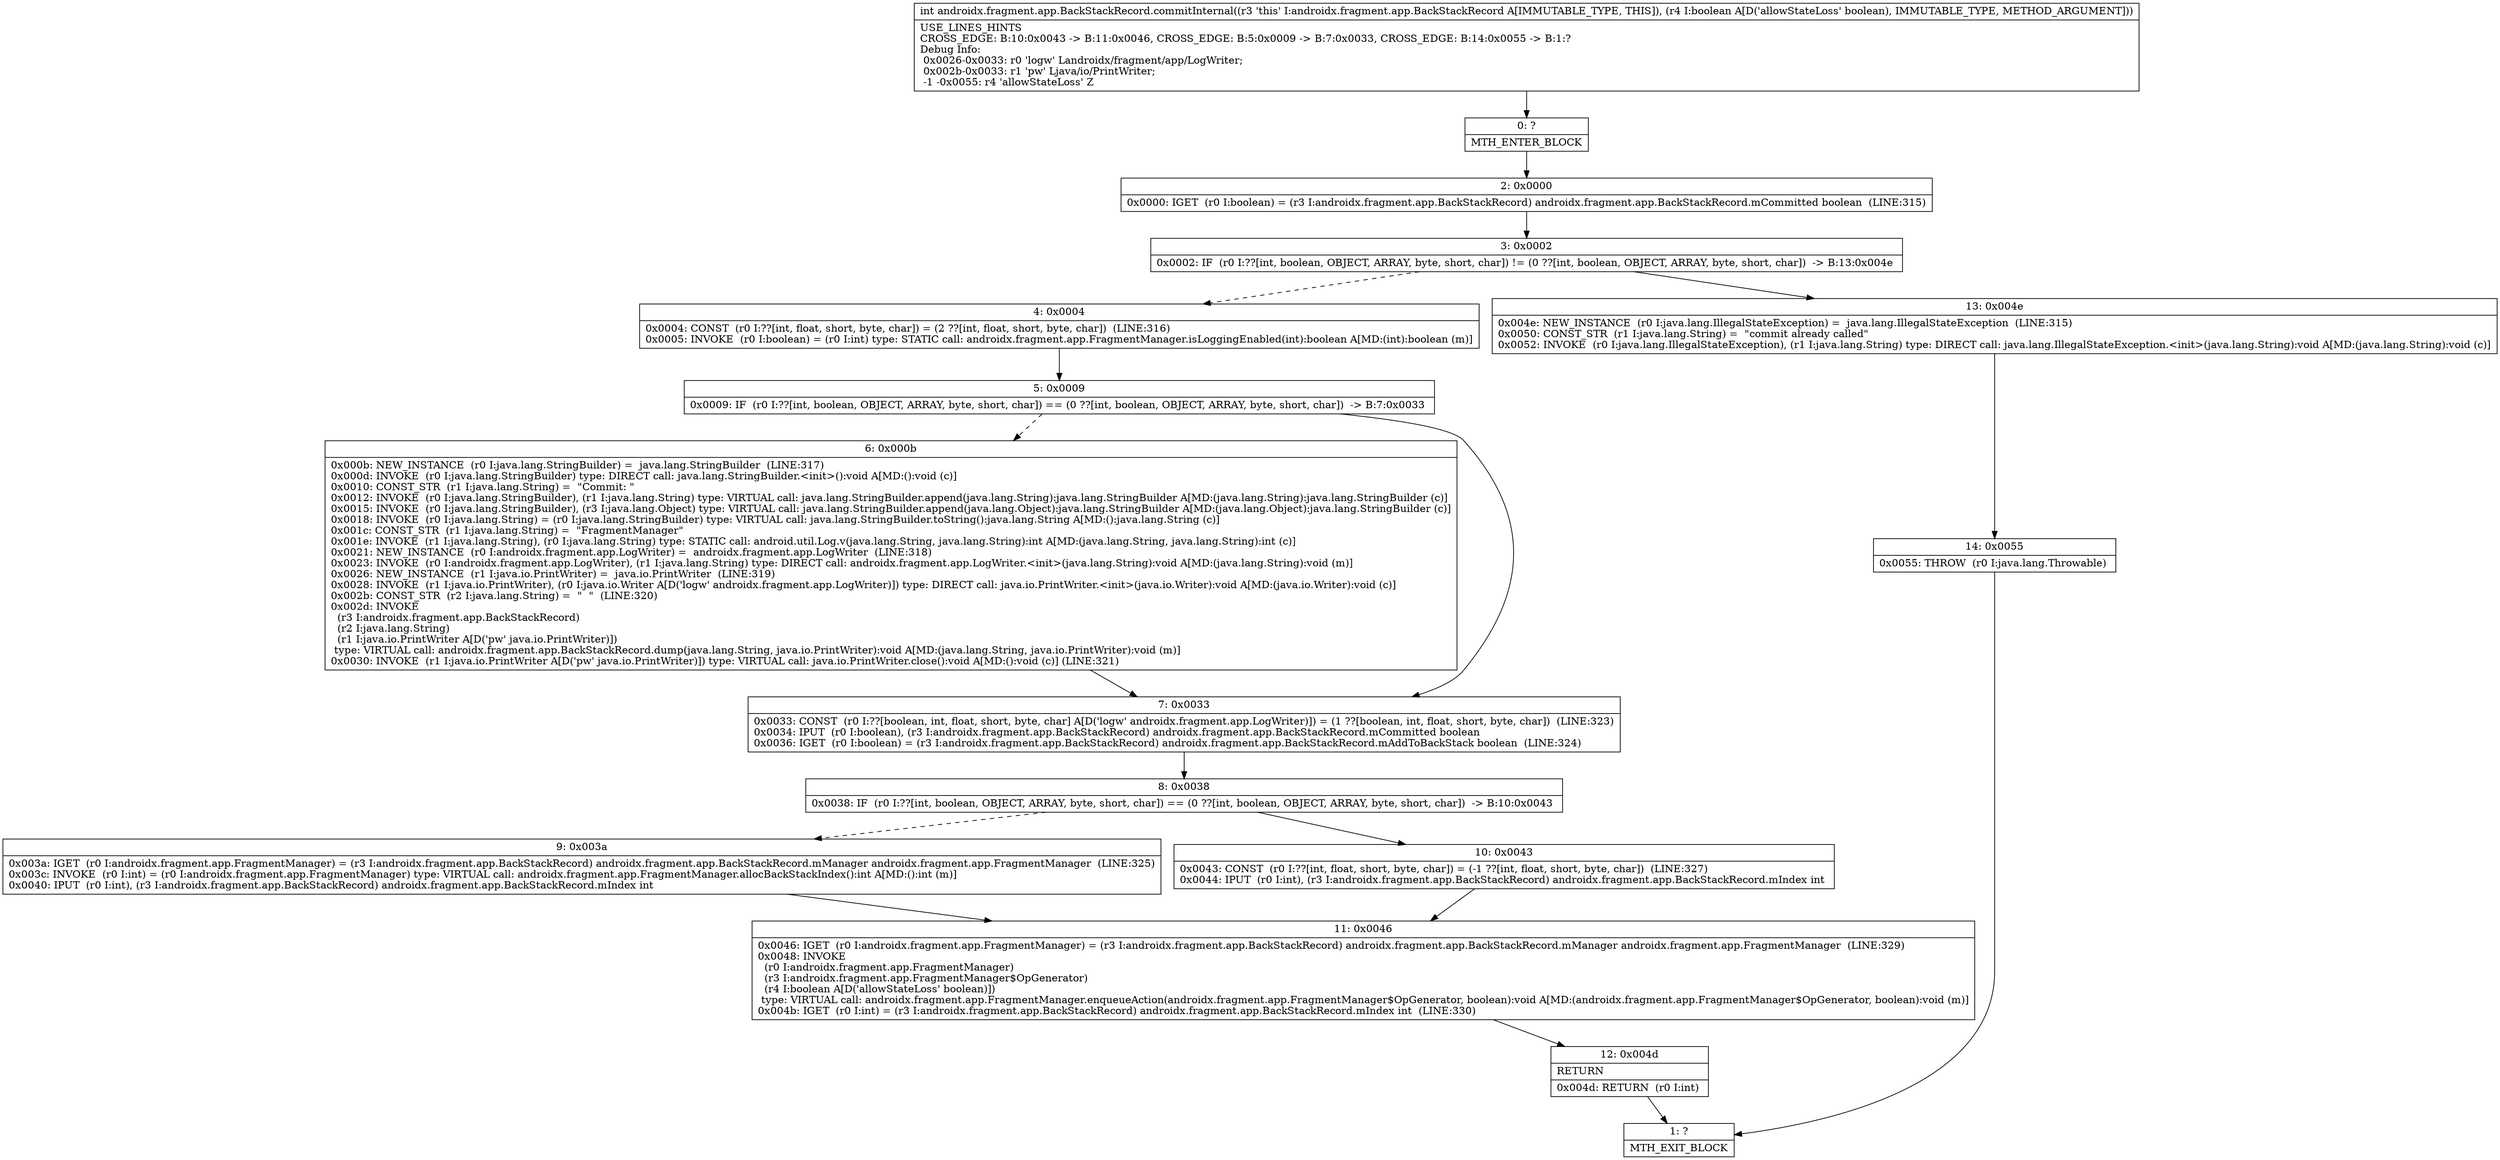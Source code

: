 digraph "CFG forandroidx.fragment.app.BackStackRecord.commitInternal(Z)I" {
Node_0 [shape=record,label="{0\:\ ?|MTH_ENTER_BLOCK\l}"];
Node_2 [shape=record,label="{2\:\ 0x0000|0x0000: IGET  (r0 I:boolean) = (r3 I:androidx.fragment.app.BackStackRecord) androidx.fragment.app.BackStackRecord.mCommitted boolean  (LINE:315)\l}"];
Node_3 [shape=record,label="{3\:\ 0x0002|0x0002: IF  (r0 I:??[int, boolean, OBJECT, ARRAY, byte, short, char]) != (0 ??[int, boolean, OBJECT, ARRAY, byte, short, char])  \-\> B:13:0x004e \l}"];
Node_4 [shape=record,label="{4\:\ 0x0004|0x0004: CONST  (r0 I:??[int, float, short, byte, char]) = (2 ??[int, float, short, byte, char])  (LINE:316)\l0x0005: INVOKE  (r0 I:boolean) = (r0 I:int) type: STATIC call: androidx.fragment.app.FragmentManager.isLoggingEnabled(int):boolean A[MD:(int):boolean (m)]\l}"];
Node_5 [shape=record,label="{5\:\ 0x0009|0x0009: IF  (r0 I:??[int, boolean, OBJECT, ARRAY, byte, short, char]) == (0 ??[int, boolean, OBJECT, ARRAY, byte, short, char])  \-\> B:7:0x0033 \l}"];
Node_6 [shape=record,label="{6\:\ 0x000b|0x000b: NEW_INSTANCE  (r0 I:java.lang.StringBuilder) =  java.lang.StringBuilder  (LINE:317)\l0x000d: INVOKE  (r0 I:java.lang.StringBuilder) type: DIRECT call: java.lang.StringBuilder.\<init\>():void A[MD:():void (c)]\l0x0010: CONST_STR  (r1 I:java.lang.String) =  \"Commit: \" \l0x0012: INVOKE  (r0 I:java.lang.StringBuilder), (r1 I:java.lang.String) type: VIRTUAL call: java.lang.StringBuilder.append(java.lang.String):java.lang.StringBuilder A[MD:(java.lang.String):java.lang.StringBuilder (c)]\l0x0015: INVOKE  (r0 I:java.lang.StringBuilder), (r3 I:java.lang.Object) type: VIRTUAL call: java.lang.StringBuilder.append(java.lang.Object):java.lang.StringBuilder A[MD:(java.lang.Object):java.lang.StringBuilder (c)]\l0x0018: INVOKE  (r0 I:java.lang.String) = (r0 I:java.lang.StringBuilder) type: VIRTUAL call: java.lang.StringBuilder.toString():java.lang.String A[MD:():java.lang.String (c)]\l0x001c: CONST_STR  (r1 I:java.lang.String) =  \"FragmentManager\" \l0x001e: INVOKE  (r1 I:java.lang.String), (r0 I:java.lang.String) type: STATIC call: android.util.Log.v(java.lang.String, java.lang.String):int A[MD:(java.lang.String, java.lang.String):int (c)]\l0x0021: NEW_INSTANCE  (r0 I:androidx.fragment.app.LogWriter) =  androidx.fragment.app.LogWriter  (LINE:318)\l0x0023: INVOKE  (r0 I:androidx.fragment.app.LogWriter), (r1 I:java.lang.String) type: DIRECT call: androidx.fragment.app.LogWriter.\<init\>(java.lang.String):void A[MD:(java.lang.String):void (m)]\l0x0026: NEW_INSTANCE  (r1 I:java.io.PrintWriter) =  java.io.PrintWriter  (LINE:319)\l0x0028: INVOKE  (r1 I:java.io.PrintWriter), (r0 I:java.io.Writer A[D('logw' androidx.fragment.app.LogWriter)]) type: DIRECT call: java.io.PrintWriter.\<init\>(java.io.Writer):void A[MD:(java.io.Writer):void (c)]\l0x002b: CONST_STR  (r2 I:java.lang.String) =  \"  \"  (LINE:320)\l0x002d: INVOKE  \l  (r3 I:androidx.fragment.app.BackStackRecord)\l  (r2 I:java.lang.String)\l  (r1 I:java.io.PrintWriter A[D('pw' java.io.PrintWriter)])\l type: VIRTUAL call: androidx.fragment.app.BackStackRecord.dump(java.lang.String, java.io.PrintWriter):void A[MD:(java.lang.String, java.io.PrintWriter):void (m)]\l0x0030: INVOKE  (r1 I:java.io.PrintWriter A[D('pw' java.io.PrintWriter)]) type: VIRTUAL call: java.io.PrintWriter.close():void A[MD:():void (c)] (LINE:321)\l}"];
Node_7 [shape=record,label="{7\:\ 0x0033|0x0033: CONST  (r0 I:??[boolean, int, float, short, byte, char] A[D('logw' androidx.fragment.app.LogWriter)]) = (1 ??[boolean, int, float, short, byte, char])  (LINE:323)\l0x0034: IPUT  (r0 I:boolean), (r3 I:androidx.fragment.app.BackStackRecord) androidx.fragment.app.BackStackRecord.mCommitted boolean \l0x0036: IGET  (r0 I:boolean) = (r3 I:androidx.fragment.app.BackStackRecord) androidx.fragment.app.BackStackRecord.mAddToBackStack boolean  (LINE:324)\l}"];
Node_8 [shape=record,label="{8\:\ 0x0038|0x0038: IF  (r0 I:??[int, boolean, OBJECT, ARRAY, byte, short, char]) == (0 ??[int, boolean, OBJECT, ARRAY, byte, short, char])  \-\> B:10:0x0043 \l}"];
Node_9 [shape=record,label="{9\:\ 0x003a|0x003a: IGET  (r0 I:androidx.fragment.app.FragmentManager) = (r3 I:androidx.fragment.app.BackStackRecord) androidx.fragment.app.BackStackRecord.mManager androidx.fragment.app.FragmentManager  (LINE:325)\l0x003c: INVOKE  (r0 I:int) = (r0 I:androidx.fragment.app.FragmentManager) type: VIRTUAL call: androidx.fragment.app.FragmentManager.allocBackStackIndex():int A[MD:():int (m)]\l0x0040: IPUT  (r0 I:int), (r3 I:androidx.fragment.app.BackStackRecord) androidx.fragment.app.BackStackRecord.mIndex int \l}"];
Node_11 [shape=record,label="{11\:\ 0x0046|0x0046: IGET  (r0 I:androidx.fragment.app.FragmentManager) = (r3 I:androidx.fragment.app.BackStackRecord) androidx.fragment.app.BackStackRecord.mManager androidx.fragment.app.FragmentManager  (LINE:329)\l0x0048: INVOKE  \l  (r0 I:androidx.fragment.app.FragmentManager)\l  (r3 I:androidx.fragment.app.FragmentManager$OpGenerator)\l  (r4 I:boolean A[D('allowStateLoss' boolean)])\l type: VIRTUAL call: androidx.fragment.app.FragmentManager.enqueueAction(androidx.fragment.app.FragmentManager$OpGenerator, boolean):void A[MD:(androidx.fragment.app.FragmentManager$OpGenerator, boolean):void (m)]\l0x004b: IGET  (r0 I:int) = (r3 I:androidx.fragment.app.BackStackRecord) androidx.fragment.app.BackStackRecord.mIndex int  (LINE:330)\l}"];
Node_12 [shape=record,label="{12\:\ 0x004d|RETURN\l|0x004d: RETURN  (r0 I:int) \l}"];
Node_1 [shape=record,label="{1\:\ ?|MTH_EXIT_BLOCK\l}"];
Node_10 [shape=record,label="{10\:\ 0x0043|0x0043: CONST  (r0 I:??[int, float, short, byte, char]) = (\-1 ??[int, float, short, byte, char])  (LINE:327)\l0x0044: IPUT  (r0 I:int), (r3 I:androidx.fragment.app.BackStackRecord) androidx.fragment.app.BackStackRecord.mIndex int \l}"];
Node_13 [shape=record,label="{13\:\ 0x004e|0x004e: NEW_INSTANCE  (r0 I:java.lang.IllegalStateException) =  java.lang.IllegalStateException  (LINE:315)\l0x0050: CONST_STR  (r1 I:java.lang.String) =  \"commit already called\" \l0x0052: INVOKE  (r0 I:java.lang.IllegalStateException), (r1 I:java.lang.String) type: DIRECT call: java.lang.IllegalStateException.\<init\>(java.lang.String):void A[MD:(java.lang.String):void (c)]\l}"];
Node_14 [shape=record,label="{14\:\ 0x0055|0x0055: THROW  (r0 I:java.lang.Throwable) \l}"];
MethodNode[shape=record,label="{int androidx.fragment.app.BackStackRecord.commitInternal((r3 'this' I:androidx.fragment.app.BackStackRecord A[IMMUTABLE_TYPE, THIS]), (r4 I:boolean A[D('allowStateLoss' boolean), IMMUTABLE_TYPE, METHOD_ARGUMENT]))  | USE_LINES_HINTS\lCROSS_EDGE: B:10:0x0043 \-\> B:11:0x0046, CROSS_EDGE: B:5:0x0009 \-\> B:7:0x0033, CROSS_EDGE: B:14:0x0055 \-\> B:1:?\lDebug Info:\l  0x0026\-0x0033: r0 'logw' Landroidx\/fragment\/app\/LogWriter;\l  0x002b\-0x0033: r1 'pw' Ljava\/io\/PrintWriter;\l  \-1 \-0x0055: r4 'allowStateLoss' Z\l}"];
MethodNode -> Node_0;Node_0 -> Node_2;
Node_2 -> Node_3;
Node_3 -> Node_4[style=dashed];
Node_3 -> Node_13;
Node_4 -> Node_5;
Node_5 -> Node_6[style=dashed];
Node_5 -> Node_7;
Node_6 -> Node_7;
Node_7 -> Node_8;
Node_8 -> Node_9[style=dashed];
Node_8 -> Node_10;
Node_9 -> Node_11;
Node_11 -> Node_12;
Node_12 -> Node_1;
Node_10 -> Node_11;
Node_13 -> Node_14;
Node_14 -> Node_1;
}

